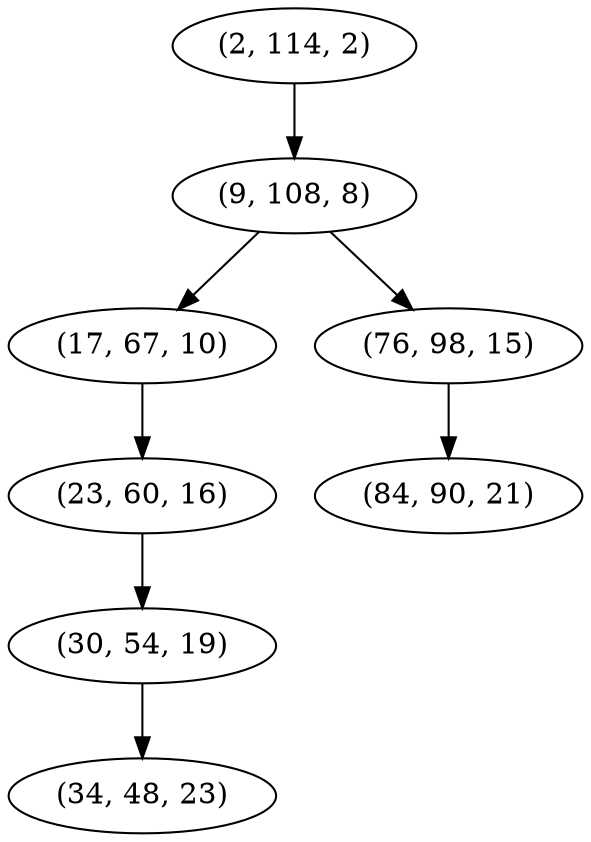 digraph tree {
    "(2, 114, 2)";
    "(9, 108, 8)";
    "(17, 67, 10)";
    "(23, 60, 16)";
    "(30, 54, 19)";
    "(34, 48, 23)";
    "(76, 98, 15)";
    "(84, 90, 21)";
    "(2, 114, 2)" -> "(9, 108, 8)";
    "(9, 108, 8)" -> "(17, 67, 10)";
    "(9, 108, 8)" -> "(76, 98, 15)";
    "(17, 67, 10)" -> "(23, 60, 16)";
    "(23, 60, 16)" -> "(30, 54, 19)";
    "(30, 54, 19)" -> "(34, 48, 23)";
    "(76, 98, 15)" -> "(84, 90, 21)";
}
